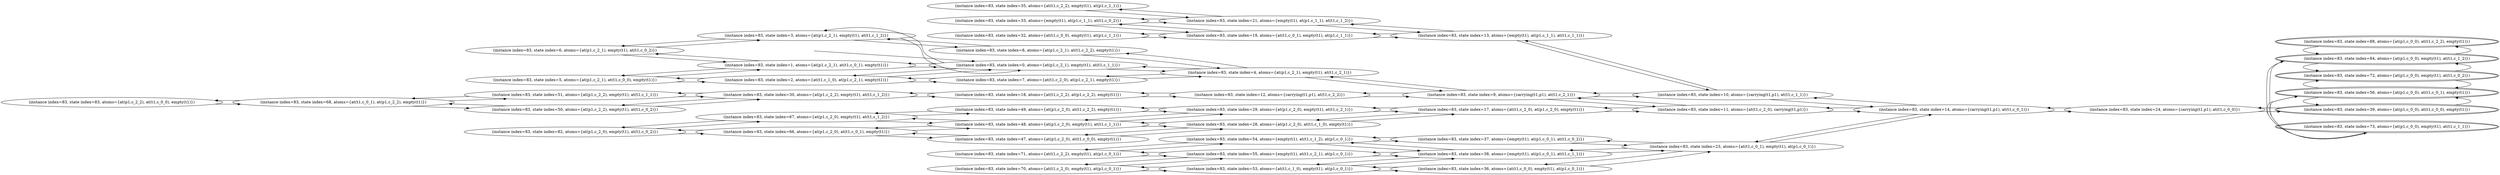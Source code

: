digraph {
rankdir="LR"
s83[label="(instance index=83, state index=83, atoms={at(p1,c_2_2), at(t1,c_0_0), empty(t1)})"]
s68[label="(instance index=83, state index=68, atoms={at(t1,c_0_1), at(p1,c_2_2), empty(t1)})"]
s51[label="(instance index=83, state index=51, atoms={at(p1,c_2_2), empty(t1), at(t1,c_1_1)})"]
s50[label="(instance index=83, state index=50, atoms={at(p1,c_2_2), empty(t1), at(t1,c_0_2)})"]
s6[label="(instance index=83, state index=6, atoms={at(p1,c_2_1), empty(t1), at(t1,c_0_2)})"]
s5[label="(instance index=83, state index=5, atoms={at(p1,c_2_1), at(t1,c_0_0), empty(t1)})"]
s82[label="(instance index=83, state index=82, atoms={at(p1,c_2_0), empty(t1), at(t1,c_0_2)})"]
s30[label="(instance index=83, state index=30, atoms={at(p1,c_2_2), empty(t1), at(t1,c_1_2)})"]
s3[label="(instance index=83, state index=3, atoms={at(p1,c_2_1), empty(t1), at(t1,c_1_2)})"]
s2[label="(instance index=83, state index=2, atoms={at(t1,c_1_0), at(p1,c_2_1), empty(t1)})"]
s1[label="(instance index=83, state index=1, atoms={at(p1,c_2_1), at(t1,c_0_1), empty(t1)})"]
s66[label="(instance index=83, state index=66, atoms={at(p1,c_2_0), at(t1,c_0_1), empty(t1)})"]
s67[label="(instance index=83, state index=67, atoms={at(p1,c_2_0), empty(t1), at(t1,c_1_2)})"]
s49[label="(instance index=83, state index=49, atoms={at(p1,c_2_0), at(t1,c_2_2), empty(t1)})"]
s48[label="(instance index=83, state index=48, atoms={at(p1,c_2_0), empty(t1), at(t1,c_1_1)})"]
s47[label="(instance index=83, state index=47, atoms={at(p1,c_2_0), at(t1,c_0_0), empty(t1)})"]
s35[label="(instance index=83, state index=35, atoms={at(t1,c_2_2), empty(t1), at(p1,c_1_1)})"]
s33[label="(instance index=83, state index=33, atoms={empty(t1), at(p1,c_1_1), at(t1,c_0_2)})"]
s32[label="(instance index=83, state index=32, atoms={at(t1,c_0_0), empty(t1), at(p1,c_1_1)})"]
s18[label="(instance index=83, state index=18, atoms={at(t1,c_2_2), at(p1,c_2_2), empty(t1)})"]
s70[label="(instance index=83, state index=70, atoms={at(t1,c_2_0), empty(t1), at(p1,c_0_1)})"]
s7[label="(instance index=83, state index=7, atoms={at(t1,c_2_0), at(p1,c_2_1), empty(t1)})"]
s8[label="(instance index=83, state index=8, atoms={at(p1,c_2_1), at(t1,c_2_2), empty(t1)})"]
s71[label="(instance index=83, state index=71, atoms={at(t1,c_2_2), empty(t1), at(p1,c_0_1)})"]
s0[label="(instance index=83, state index=0, atoms={at(p1,c_2_1), empty(t1), at(t1,c_1_1)})"]
s53[label="(instance index=83, state index=53, atoms={at(t1,c_1_0), empty(t1), at(p1,c_0_1)})"]
s55[label="(instance index=83, state index=55, atoms={empty(t1), at(t1,c_2_1), at(p1,c_0_1)})"]
s4[label="(instance index=83, state index=4, atoms={at(p1,c_2_1), empty(t1), at(t1,c_2_1)})"]
s12[label="(instance index=83, state index=12, atoms={carrying(t1,p1), at(t1,c_2_2)})"]
s19[label="(instance index=83, state index=19, atoms={at(t1,c_0_1), empty(t1), at(p1,c_1_1)})"]
s21[label="(instance index=83, state index=21, atoms={empty(t1), at(p1,c_1_1), at(t1,c_1_2)})"]
s54[label="(instance index=83, state index=54, atoms={empty(t1), at(t1,c_1_2), at(p1,c_0_1)})"]
s28[label="(instance index=83, state index=28, atoms={at(p1,c_2_0), at(t1,c_1_0), empty(t1)})"]
s29[label="(instance index=83, state index=29, atoms={at(p1,c_2_0), empty(t1), at(t1,c_2_1)})"]
s9[label="(instance index=83, state index=9, atoms={carrying(t1,p1), at(t1,c_2_1)})"]
s38[label="(instance index=83, state index=38, atoms={empty(t1), at(p1,c_0_1), at(t1,c_1_1)})"]
s13[label="(instance index=83, state index=13, atoms={empty(t1), at(p1,c_1_1), at(t1,c_1_1)})"]
s36[label="(instance index=83, state index=36, atoms={at(t1,c_0_0), empty(t1), at(p1,c_0_1)})"]
s37[label="(instance index=83, state index=37, atoms={empty(t1), at(p1,c_0_1), at(t1,c_0_2)})"]
s17[label="(instance index=83, state index=17, atoms={at(t1,c_2_0), at(p1,c_2_0), empty(t1)})"]
s11[label="(instance index=83, state index=11, atoms={at(t1,c_2_0), carrying(t1,p1)})"]
s10[label="(instance index=83, state index=10, atoms={carrying(t1,p1), at(t1,c_1_1)})"]
s23[label="(instance index=83, state index=23, atoms={at(t1,c_0_1), empty(t1), at(p1,c_0_1)})"]
s14[label="(instance index=83, state index=14, atoms={carrying(t1,p1), at(t1,c_0_1)})"]
s24[label="(instance index=83, state index=24, atoms={carrying(t1,p1), at(t1,c_0_0)})"]
s72[peripheries=2,label="(instance index=83, state index=72, atoms={at(p1,c_0_0), empty(t1), at(t1,c_0_2)})"]
s39[peripheries=2,label="(instance index=83, state index=39, atoms={at(p1,c_0_0), at(t1,c_0_0), empty(t1)})"]
s73[peripheries=2,label="(instance index=83, state index=73, atoms={at(p1,c_0_0), empty(t1), at(t1,c_1_1)})"]
s84[peripheries=2,label="(instance index=83, state index=84, atoms={at(p1,c_0_0), empty(t1), at(t1,c_1_2)})"]
s56[peripheries=2,label="(instance index=83, state index=56, atoms={at(p1,c_0_0), at(t1,c_0_1), empty(t1)})"]
s88[peripheries=2,label="(instance index=83, state index=88, atoms={at(p1,c_0_0), at(t1,c_2_2), empty(t1)})"]
Dangling [ label = "", style = invis ]
{ rank = same; Dangling }
Dangling -> s0
{ rank = same; s0}
{ rank = same; s68}
{ rank = same; s51,s50,s6,s5,s82}
{ rank = same; s30,s3,s2,s1,s66,s67}
{ rank = same; s49,s48,s47,s35,s33,s32,s18,s70,s7,s8,s71,s0}
{ rank = same; s53,s55,s4,s12,s19,s21,s54,s28,s29}
{ rank = same; s9,s38,s13,s36,s37,s17}
{ rank = same; s11,s10,s23}
{ rank = same; s14}
{ rank = same; s24}
{ rank = same; s72,s39,s73,s84,s56,s88}
{
s83->s68
}
{
s68->s83
s68->s50
s68->s51
}
{
s51->s30
s51->s68
s50->s30
s50->s68
s6->s3
s6->s1
s5->s2
s5->s1
s82->s67
s82->s66
}
{
s30->s50
s30->s51
s30->s18
s3->s8
s3->s6
s3->s0
s2->s7
s2->s5
s2->s0
s1->s5
s1->s6
s1->s0
s66->s47
s66->s82
s66->s48
s67->s82
s67->s49
s67->s48
}
{
s49->s29
s49->s67
s48->s29
s48->s28
s48->s67
s48->s66
s47->s28
s47->s66
s35->s21
s33->s21
s33->s19
s32->s19
s18->s30
s18->s12
s70->s55
s70->s53
s7->s4
s7->s2
s8->s4
s8->s3
s71->s55
s71->s54
s0->s4
s0->s3
s0->s2
s0->s1
}
{
s53->s70
s53->s36
s53->s38
s55->s70
s55->s71
s55->s38
s4->s7
s4->s9
s4->s8
s4->s0
s12->s18
s12->s9
s19->s13
s19->s33
s19->s32
s21->s13
s21->s35
s21->s33
s54->s71
s54->s38
s54->s37
s28->s47
s28->s17
s28->s48
s29->s17
s29->s49
s29->s48
}
{
s9->s12
s9->s4
s9->s11
s9->s10
s38->s54
s38->s23
s38->s53
s38->s55
s13->s21
s13->s19
s13->s10
s36->s23
s36->s53
s37->s23
s37->s54
s17->s28
s17->s29
s17->s11
}
{
s11->s17
s11->s14
s11->s9
s10->s14
s10->s13
s10->s9
s23->s14
s23->s38
s23->s37
s23->s36
}
{
s14->s23
s14->s11
s14->s10
s14->s24
}
{
s24->s39
s24->s14
}
{
s72->s84
s72->s56
s39->s56
s39->s24
s73->s84
s73->s56
s84->s72
s84->s73
s84->s88
s56->s73
s56->s39
s56->s72
s88->s84
}
}
